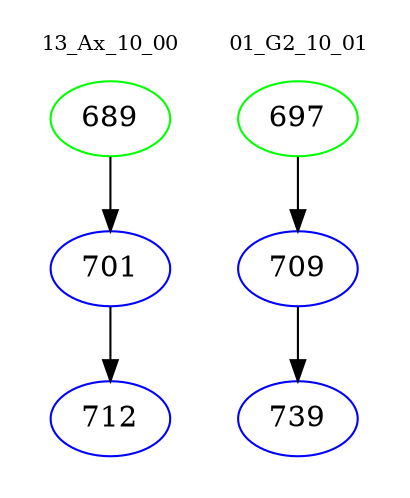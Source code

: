 digraph{
subgraph cluster_0 {
color = white
label = "13_Ax_10_00";
fontsize=10;
T0_689 [label="689", color="green"]
T0_689 -> T0_701 [color="black"]
T0_701 [label="701", color="blue"]
T0_701 -> T0_712 [color="black"]
T0_712 [label="712", color="blue"]
}
subgraph cluster_1 {
color = white
label = "01_G2_10_01";
fontsize=10;
T1_697 [label="697", color="green"]
T1_697 -> T1_709 [color="black"]
T1_709 [label="709", color="blue"]
T1_709 -> T1_739 [color="black"]
T1_739 [label="739", color="blue"]
}
}
